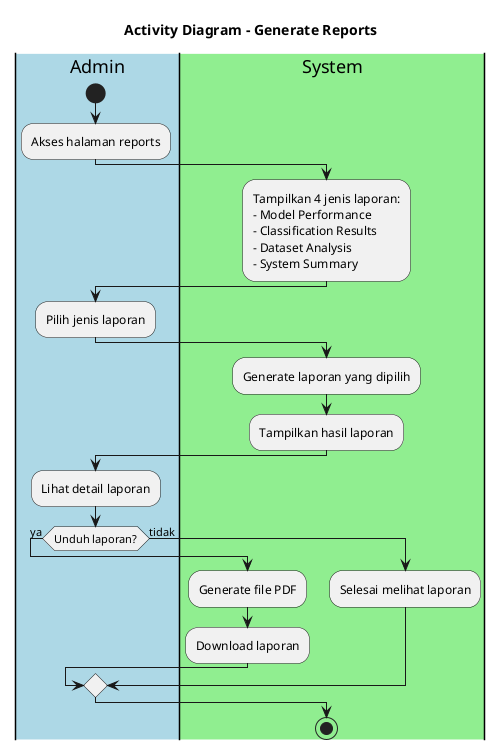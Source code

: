 @startuml Reports Generation Activity Diagram
title Activity Diagram - Generate Reports

|#LightBlue|Admin|
start
:Akses halaman reports;

|#LightGreen|System|
:Tampilkan 4 jenis laporan:
- Model Performance
- Classification Results
- Dataset Analysis
- System Summary;

|Admin|
:Pilih jenis laporan;

|System|
:Generate laporan yang dipilih;
:Tampilkan hasil laporan;

|Admin|
:Lihat detail laporan;

if (Unduh laporan?) then (ya)
    |System|
    :Generate file PDF;
    :Download laporan;
else (tidak)
    :Selesai melihat laporan;
endif

stop
@enduml
